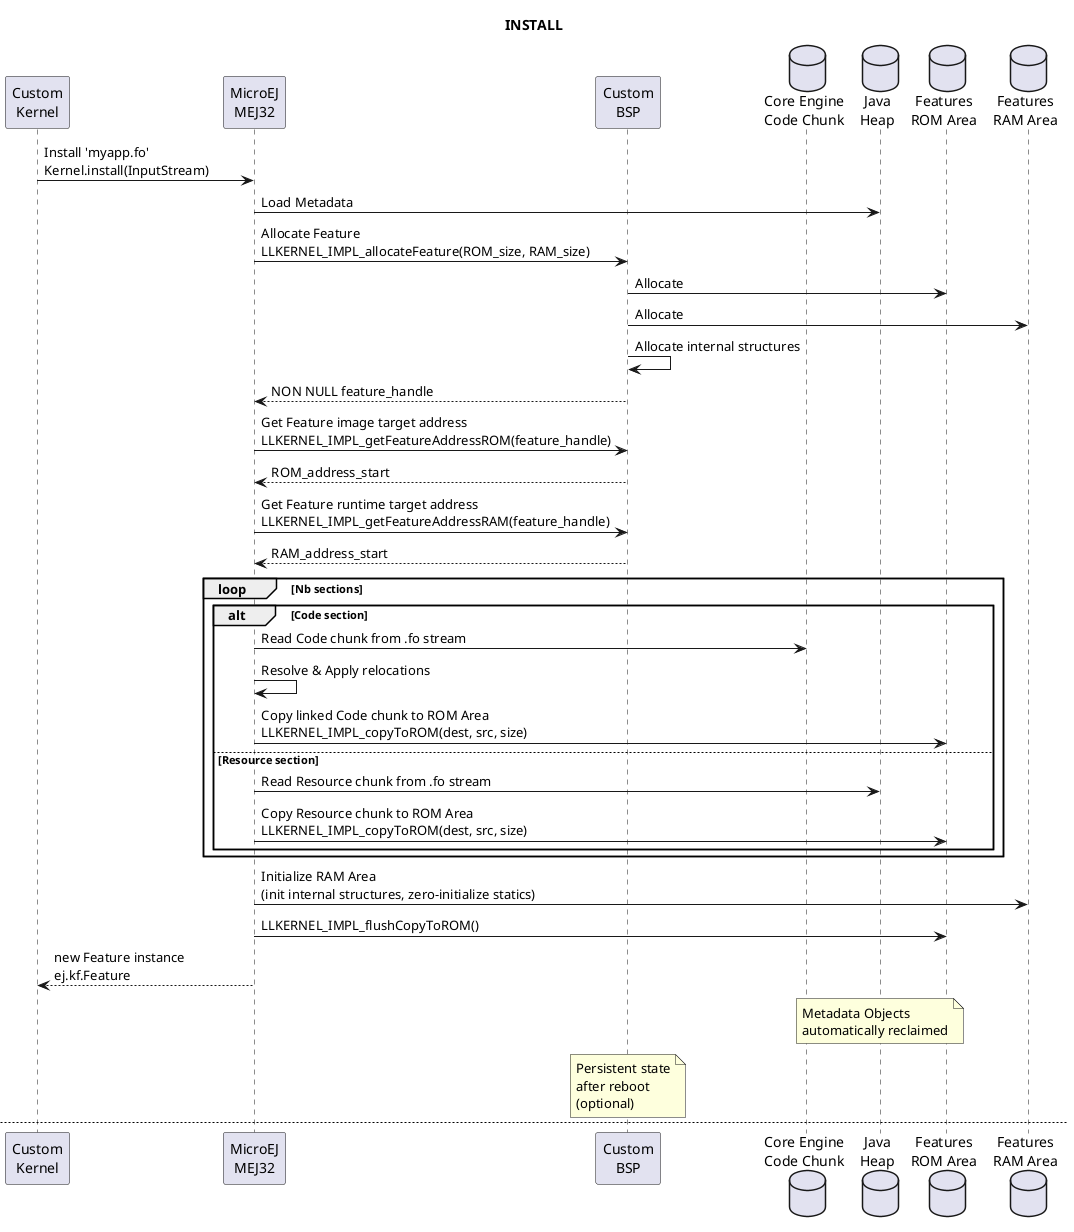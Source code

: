 @startuml

participant "Custom\nKernel" as Kernel
participant "MicroEJ\nMEJ32" as MEJ32
participant "Custom\nBSP" as BSP
database "Core Engine\nCode Chunk" as WB
database "Java\nHeap" as Heap
database "Features\nROM Area" as ROM
database "Features\nRAM Area" as RAM

title INSTALL

"Kernel" -> "MEJ32": Install 'myapp.fo'\nKernel.install(InputStream)
"MEJ32" -> "Heap": Load Metadata
"MEJ32" -> "BSP": Allocate Feature\nLLKERNEL_IMPL_allocateFeature(ROM_size, RAM_size)
"BSP" -> "ROM": Allocate
"BSP" -> "RAM": Allocate
"BSP" -> "BSP": Allocate internal structures
"BSP" --> "MEJ32": NON NULL feature_handle
"MEJ32" -> "BSP": Get Feature image target address\nLLKERNEL_IMPL_getFeatureAddressROM(feature_handle)
"BSP" --> "MEJ32": ROM_address_start
"MEJ32" -> "BSP": Get Feature runtime target address\nLLKERNEL_IMPL_getFeatureAddressRAM(feature_handle)
"BSP" --> "MEJ32": RAM_address_start
loop Nb sections
	alt Code section
		"MEJ32" -> "WB": Read Code chunk from .fo stream
		"MEJ32" -> "MEJ32": Resolve & Apply relocations 
		"MEJ32" -> "ROM": Copy linked Code chunk to ROM Area\nLLKERNEL_IMPL_copyToROM(dest, src, size)
	else Resource section
	    "MEJ32" -> "Heap": Read Resource chunk from .fo stream
		"MEJ32" -> "ROM": Copy Resource chunk to ROM Area\nLLKERNEL_IMPL_copyToROM(dest, src, size)
	end
end
"MEJ32" -> "RAM": Initialize RAM Area\n(init internal structures, zero-initialize statics)
"MEJ32" -> "ROM": LLKERNEL_IMPL_flushCopyToROM()

"MEJ32" --> "Kernel": new Feature instance\nej.kf.Feature
note over Heap: Metadata Objects\nautomatically reclaimed
note over BSP: Persistent state\nafter reboot\n(optional)

newpage UNINSTALL

"Kernel" -> "MEJ32": Uninstall\nKernel.uninstall(Feature)
"MEJ32" -> "BSP": LLKERNEL_IMPL_freeFeature(feature_handle)
"BSP" -> "ROM": Free
"BSP" -> "RAM": Free
"BSP" -> "BSP": Free internal structures 


newpage MEJ32 BOOT
"Kernel" -> "MEJ32": Kernel <clinit>
"MEJ32" -> "BSP": LLKERNEL_IMPL_getAllocatedFeaturesCount()
"BSP" --> "MEJ32": allocated_features_count
loop allocation_index: 0..allocated_features_count-1
	"MEJ32" -> "BSP": Get Feature handle\nLLKERNEL_IMPL_getFeatureHandle(allocation_index)
	"BSP" --> "MEJ32": NON NULL feature_handle
	"MEJ32" -> "BSP": Get Feature image target address\nLLKERNEL_IMPL_getFeatureAddressROM(feature_handle)
	"BSP" --> "MEJ32": ROM_address_start
	"MEJ32" -> "BSP": Get Feature runtime target address\nLLKERNEL_IMPL_getFeatureAddressRAM(feature_handle)
	"BSP" --> "MEJ32": RAM_address_start
end
...
"Kernel" -> "MEJ32": Get the list of installed Features\nKernel.getAllLoadedFeatures()
"MEJ32" --> "Kernel": new array of Features\nej.kf.Feature[]

newpage INSTALL (Default In-Place Location)

"Kernel" -> "MEJ32": Install 'myapp.fo'\nKernel.install(InputStream)
"MEJ32" -> "Heap": Load Metadata
"MEJ32" -> "BSP": Allocate Feature\nLLKERNEL_IMPL_allocateFeature(ROM_size, RAM_size)
"BSP" --> "MEJ32": NULL feature_handle
loop Nb sections
	"MEJ32" -> "BSP": Allocate Section\nLLKERNEL_IMPL_allocateWorkingBuffer(section_size)
	"BSP" -> "WB": Allocate
	"BSP" --> "MEJ32": section_address
	"MEJ32" -> "MEJ32": .fo stream bytes transfer to Kernel Working Buffer
end
"MEJ32" -> "MEJ32": Link Application In Place\n(Resolve & Apply relocations & Initialize)
"MEJ32" --> "Kernel": new Feature instance\nej.kf.Feature
note over Heap: Metadata Objects\nautomatically reclaimed
note over WB: No persistent state\n(Reboot requires\nto install .fo again)

newpage UNINSTALL (Default In-Place Location)

"Kernel" -> "MEJ32": Uninstall\nKernel.uninstall(Feature)
loop Nb sections
	"MEJ32" -> "BSP": Free Section\nLLKERNEL_IMPL_freeWorkingBuffer(section_address)
	"BSP" -> "WB": Free
end
@enduml